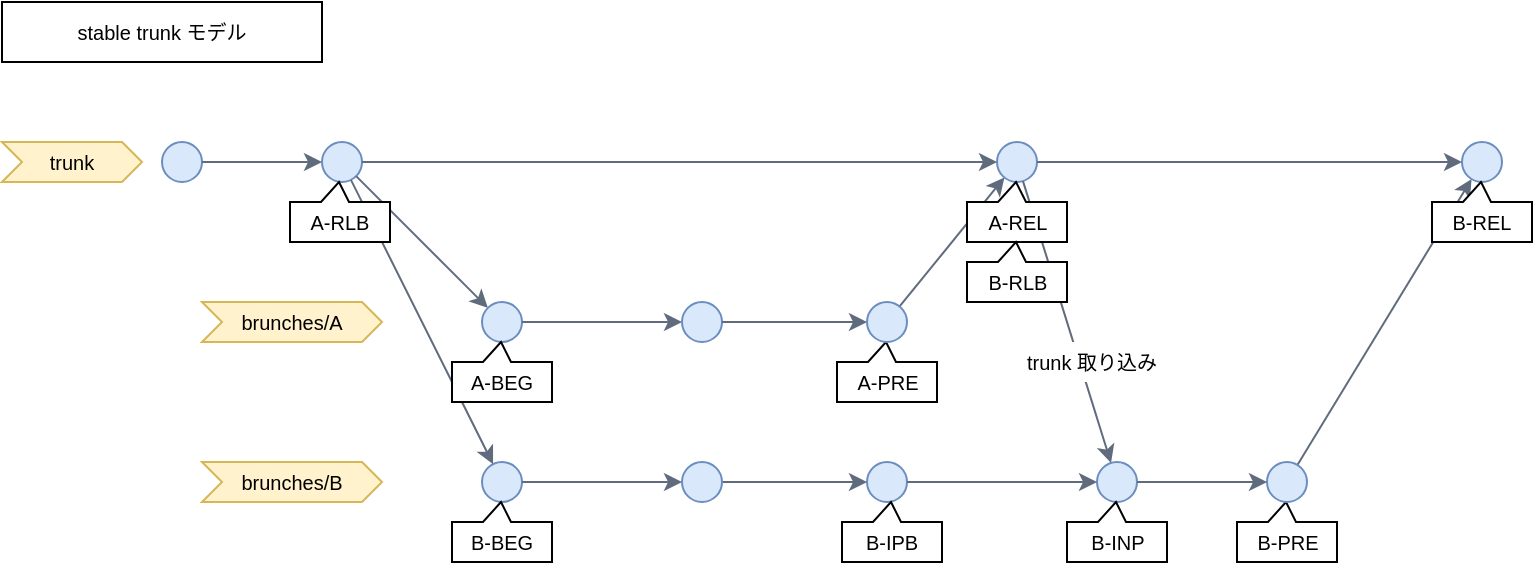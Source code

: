 <mxfile version="13.0.9" type="github"><diagram id="N-TTgCM6oB2xTnWzLdeW" name="Page-1"><mxGraphModel dx="775" dy="462" grid="1" gridSize="10" guides="1" tooltips="1" connect="1" arrows="1" fold="1" page="1" pageScale="1" pageWidth="1169" pageHeight="827" math="0" shadow="0"><root><mxCell id="0"/><mxCell id="1" parent="0"/><mxCell id="tr28HIyx1xWUwM3TFkQG-1" value="" style="ellipse;whiteSpace=wrap;html=1;aspect=fixed;fillColor=#dae8fc;strokeColor=#6c8ebf;" vertex="1" parent="1"><mxGeometry x="100" y="80" width="20" height="20" as="geometry"/></mxCell><mxCell id="tr28HIyx1xWUwM3TFkQG-2" value="" style="ellipse;whiteSpace=wrap;html=1;aspect=fixed;fillColor=#dae8fc;strokeColor=#6c8ebf;" vertex="1" parent="1"><mxGeometry x="180" y="80" width="20" height="20" as="geometry"/></mxCell><mxCell id="tr28HIyx1xWUwM3TFkQG-5" value="" style="endArrow=classic;html=1;exitX=1;exitY=0.5;exitDx=0;exitDy=0;strokeColor=#606C7D;" edge="1" parent="1" source="tr28HIyx1xWUwM3TFkQG-1" target="tr28HIyx1xWUwM3TFkQG-2"><mxGeometry width="50" height="50" relative="1" as="geometry"><mxPoint x="150" y="160" as="sourcePoint"/><mxPoint x="200" y="110" as="targetPoint"/></mxGeometry></mxCell><mxCell id="tr28HIyx1xWUwM3TFkQG-8" value="" style="endArrow=classic;html=1;strokeColor=#606C7D;" edge="1" parent="1" source="tr28HIyx1xWUwM3TFkQG-2" target="tr28HIyx1xWUwM3TFkQG-9"><mxGeometry width="50" height="50" relative="1" as="geometry"><mxPoint x="180" y="150" as="sourcePoint"/><mxPoint x="240" y="150" as="targetPoint"/></mxGeometry></mxCell><mxCell id="tr28HIyx1xWUwM3TFkQG-9" value="" style="ellipse;whiteSpace=wrap;html=1;aspect=fixed;fillColor=#dae8fc;strokeColor=#6c8ebf;" vertex="1" parent="1"><mxGeometry x="260" y="160" width="20" height="20" as="geometry"/></mxCell><mxCell id="tr28HIyx1xWUwM3TFkQG-11" value="" style="endArrow=classic;html=1;strokeColor=#606C7D;" edge="1" parent="1" source="tr28HIyx1xWUwM3TFkQG-9" target="tr28HIyx1xWUwM3TFkQG-87"><mxGeometry width="50" height="50" relative="1" as="geometry"><mxPoint x="280" y="169.5" as="sourcePoint"/><mxPoint x="340" y="170" as="targetPoint"/></mxGeometry></mxCell><mxCell id="tr28HIyx1xWUwM3TFkQG-16" value="" style="ellipse;whiteSpace=wrap;html=1;aspect=fixed;fillColor=#dae8fc;strokeColor=#6c8ebf;perimeterSpacing=0;gradientColor=none;" vertex="1" parent="1"><mxGeometry x="517.5" y="80" width="20" height="20" as="geometry"/></mxCell><mxCell id="tr28HIyx1xWUwM3TFkQG-17" value="" style="endArrow=classic;html=1;strokeColor=#606C7D;" edge="1" parent="1" source="tr28HIyx1xWUwM3TFkQG-2" target="tr28HIyx1xWUwM3TFkQG-16"><mxGeometry width="50" height="50" relative="1" as="geometry"><mxPoint x="390" y="90" as="sourcePoint"/><mxPoint x="410" y="90" as="targetPoint"/></mxGeometry></mxCell><mxCell id="tr28HIyx1xWUwM3TFkQG-21" value="" style="endArrow=classic;html=1;strokeColor=#606C7D;" edge="1" parent="1" source="tr28HIyx1xWUwM3TFkQG-93" target="tr28HIyx1xWUwM3TFkQG-16"><mxGeometry width="50" height="50" relative="1" as="geometry"><mxPoint x="412.5" y="160" as="sourcePoint"/><mxPoint x="472.5" y="160.5" as="targetPoint"/></mxGeometry></mxCell><mxCell id="tr28HIyx1xWUwM3TFkQG-22" value="" style="ellipse;whiteSpace=wrap;html=1;aspect=fixed;fillColor=#dae8fc;strokeColor=#6c8ebf;" vertex="1" parent="1"><mxGeometry x="260" y="240" width="20" height="20" as="geometry"/></mxCell><mxCell id="tr28HIyx1xWUwM3TFkQG-23" value="" style="ellipse;whiteSpace=wrap;html=1;aspect=fixed;fillColor=#dae8fc;strokeColor=#6c8ebf;" vertex="1" parent="1"><mxGeometry x="452.5" y="240" width="20" height="20" as="geometry"/></mxCell><mxCell id="tr28HIyx1xWUwM3TFkQG-24" value="" style="endArrow=classic;html=1;strokeColor=#606C7D;" edge="1" parent="1" source="tr28HIyx1xWUwM3TFkQG-98" target="tr28HIyx1xWUwM3TFkQG-23"><mxGeometry width="50" height="50" relative="1" as="geometry"><mxPoint x="320" y="252.43" as="sourcePoint"/><mxPoint x="380" y="252.93" as="targetPoint"/></mxGeometry></mxCell><mxCell id="tr28HIyx1xWUwM3TFkQG-25" value="" style="endArrow=classic;html=1;strokeColor=#606C7D;" edge="1" target="tr28HIyx1xWUwM3TFkQG-22" parent="1" source="tr28HIyx1xWUwM3TFkQG-2"><mxGeometry width="50" height="50" relative="1" as="geometry"><mxPoint x="237.071" y="200.001" as="sourcePoint"/><mxPoint x="280" y="252.93" as="targetPoint"/></mxGeometry></mxCell><mxCell id="tr28HIyx1xWUwM3TFkQG-27" value="" style="ellipse;whiteSpace=wrap;html=1;aspect=fixed;fillColor=#dae8fc;strokeColor=#6c8ebf;" vertex="1" parent="1"><mxGeometry x="567.5" y="240" width="20" height="20" as="geometry"/></mxCell><mxCell id="tr28HIyx1xWUwM3TFkQG-29" value="" style="endArrow=classic;html=1;strokeColor=#606C7D;" edge="1" parent="1" source="tr28HIyx1xWUwM3TFkQG-23" target="tr28HIyx1xWUwM3TFkQG-27"><mxGeometry width="50" height="50" relative="1" as="geometry"><mxPoint x="552.5" y="250" as="sourcePoint"/><mxPoint x="592.5" y="250.21" as="targetPoint"/></mxGeometry></mxCell><mxCell id="tr28HIyx1xWUwM3TFkQG-30" value="" style="endArrow=classic;html=1;strokeColor=#606C7D;" edge="1" parent="1" source="tr28HIyx1xWUwM3TFkQG-16" target="tr28HIyx1xWUwM3TFkQG-27"><mxGeometry width="50" height="50" relative="1" as="geometry"><mxPoint x="522.071" y="162.929" as="sourcePoint"/><mxPoint x="587.929" y="97.071" as="targetPoint"/></mxGeometry></mxCell><mxCell id="tr28HIyx1xWUwM3TFkQG-35" value="" style="ellipse;whiteSpace=wrap;html=1;aspect=fixed;fillColor=#dae8fc;strokeColor=#6c8ebf;" vertex="1" parent="1"><mxGeometry x="750" y="80" width="20" height="20" as="geometry"/></mxCell><mxCell id="tr28HIyx1xWUwM3TFkQG-37" value="" style="endArrow=classic;html=1;strokeColor=#606C7D;" edge="1" parent="1" source="tr28HIyx1xWUwM3TFkQG-16" target="tr28HIyx1xWUwM3TFkQG-35"><mxGeometry width="50" height="50" relative="1" as="geometry"><mxPoint x="605" y="89.71" as="sourcePoint"/><mxPoint x="665" y="90.21" as="targetPoint"/></mxGeometry></mxCell><mxCell id="tr28HIyx1xWUwM3TFkQG-40" value="trunk" style="shape=step;perimeter=stepPerimeter;whiteSpace=wrap;html=1;fixedSize=1;fontSize=10;size=10;fillColor=#fff2cc;strokeColor=#d6b656;" vertex="1" parent="1"><mxGeometry x="20" y="80" width="70" height="20" as="geometry"/></mxCell><mxCell id="tr28HIyx1xWUwM3TFkQG-46" value="" style="endArrow=classic;html=1;strokeColor=#606C7D;" edge="1" parent="1" source="tr28HIyx1xWUwM3TFkQG-101" target="tr28HIyx1xWUwM3TFkQG-35"><mxGeometry width="50" height="50" relative="1" as="geometry"><mxPoint x="531.61" y="162.496" as="sourcePoint"/><mxPoint x="588.43" y="97.539" as="targetPoint"/></mxGeometry></mxCell><mxCell id="tr28HIyx1xWUwM3TFkQG-54" value="&lt;div&gt;A-BEG&lt;/div&gt;" style="shape=callout;whiteSpace=wrap;html=1;perimeter=calloutPerimeter;gradientColor=none;fontSize=10;position2=0.51;direction=west;size=10;position=0.41;base=14;" vertex="1" parent="1"><mxGeometry x="245" y="180" width="50" height="30" as="geometry"/></mxCell><mxCell id="tr28HIyx1xWUwM3TFkQG-55" value="brunches/A" style="shape=step;perimeter=stepPerimeter;whiteSpace=wrap;html=1;fixedSize=1;fontSize=10;size=10;fillColor=#fff2cc;strokeColor=#d6b656;" vertex="1" parent="1"><mxGeometry x="120" y="160" width="90" height="20" as="geometry"/></mxCell><mxCell id="tr28HIyx1xWUwM3TFkQG-56" value="brunches/B" style="shape=step;perimeter=stepPerimeter;whiteSpace=wrap;html=1;fixedSize=1;fontSize=10;size=10;fillColor=#fff2cc;strokeColor=#d6b656;" vertex="1" parent="1"><mxGeometry x="120" y="240" width="90" height="20" as="geometry"/></mxCell><mxCell id="tr28HIyx1xWUwM3TFkQG-57" value="&lt;div&gt;B-BEG&lt;/div&gt;" style="shape=callout;whiteSpace=wrap;html=1;perimeter=calloutPerimeter;gradientColor=none;fontSize=10;position2=0.51;direction=west;size=10;position=0.41;base=14;" vertex="1" parent="1"><mxGeometry x="245" y="260" width="50" height="30" as="geometry"/></mxCell><mxCell id="tr28HIyx1xWUwM3TFkQG-58" value="&lt;div&gt;A-PRE&lt;/div&gt;" style="shape=callout;whiteSpace=wrap;html=1;perimeter=calloutPerimeter;gradientColor=none;fontSize=10;position2=0.51;direction=west;size=10;position=0.41;base=14;" vertex="1" parent="1"><mxGeometry x="437.5" y="180" width="50" height="30" as="geometry"/></mxCell><mxCell id="tr28HIyx1xWUwM3TFkQG-59" value="&lt;div&gt;A-RLB&lt;/div&gt;" style="shape=callout;whiteSpace=wrap;html=1;perimeter=calloutPerimeter;gradientColor=none;fontSize=10;position2=0.51;direction=west;size=10;position=0.41;base=14;" vertex="1" parent="1"><mxGeometry x="164" y="100" width="50" height="30" as="geometry"/></mxCell><mxCell id="tr28HIyx1xWUwM3TFkQG-62" value="&lt;div&gt;A-REL&lt;/div&gt;" style="shape=callout;whiteSpace=wrap;html=1;perimeter=calloutPerimeter;gradientColor=none;fontSize=10;position2=0.51;direction=west;size=10;position=0.41;base=14;" vertex="1" parent="1"><mxGeometry x="502.5" y="100" width="50" height="30" as="geometry"/></mxCell><mxCell id="tr28HIyx1xWUwM3TFkQG-63" value="&lt;div&gt;B-REL&lt;/div&gt;" style="shape=callout;whiteSpace=wrap;html=1;perimeter=calloutPerimeter;gradientColor=none;fontSize=10;position2=0.51;direction=west;size=10;position=0.41;base=14;" vertex="1" parent="1"><mxGeometry x="735" y="100" width="50" height="30" as="geometry"/></mxCell><mxCell id="tr28HIyx1xWUwM3TFkQG-64" value="&lt;div&gt;B-PRE&lt;/div&gt;" style="shape=callout;whiteSpace=wrap;html=1;perimeter=calloutPerimeter;gradientColor=none;fontSize=10;position2=0.51;direction=west;size=10;position=0.41;base=14;" vertex="1" parent="1"><mxGeometry x="637.5" y="260" width="50" height="30" as="geometry"/></mxCell><mxCell id="tr28HIyx1xWUwM3TFkQG-66" value="trunk 取り込み" style="text;html=1;strokeColor=none;fillColor=#ffffff;align=center;verticalAlign=middle;whiteSpace=wrap;rounded=0;fontSize=10;spacing=1;" vertex="1" parent="1"><mxGeometry x="530" y="180" width="70" height="20" as="geometry"/></mxCell><mxCell id="tr28HIyx1xWUwM3TFkQG-68" value="stable trunk モデル" style="rounded=0;whiteSpace=wrap;html=1;fillColor=#ffffff;gradientColor=none;fontSize=10;" vertex="1" parent="1"><mxGeometry x="20" y="10" width="160" height="30" as="geometry"/></mxCell><mxCell id="tr28HIyx1xWUwM3TFkQG-87" value="" style="ellipse;whiteSpace=wrap;html=1;aspect=fixed;fillColor=#dae8fc;strokeColor=#6c8ebf;" vertex="1" parent="1"><mxGeometry x="360" y="160" width="20" height="20" as="geometry"/></mxCell><mxCell id="tr28HIyx1xWUwM3TFkQG-88" value="" style="endArrow=classic;html=1;strokeColor=#606C7D;" edge="1" parent="1" source="tr28HIyx1xWUwM3TFkQG-87" target="tr28HIyx1xWUwM3TFkQG-93"><mxGeometry width="50" height="50" relative="1" as="geometry"><mxPoint x="410" y="170" as="sourcePoint"/><mxPoint x="440" y="170" as="targetPoint"/></mxGeometry></mxCell><mxCell id="tr28HIyx1xWUwM3TFkQG-92" value="&lt;div&gt;B-IPB&lt;/div&gt;" style="shape=callout;whiteSpace=wrap;html=1;perimeter=calloutPerimeter;gradientColor=none;fontSize=10;position2=0.51;direction=west;size=10;position=0.41;base=14;" vertex="1" parent="1"><mxGeometry x="440" y="260" width="50" height="30" as="geometry"/></mxCell><mxCell id="tr28HIyx1xWUwM3TFkQG-93" value="" style="ellipse;whiteSpace=wrap;html=1;aspect=fixed;fillColor=#dae8fc;strokeColor=#6c8ebf;" vertex="1" parent="1"><mxGeometry x="452.5" y="160" width="20" height="20" as="geometry"/></mxCell><mxCell id="tr28HIyx1xWUwM3TFkQG-96" value="&lt;div&gt;B-INP&lt;/div&gt;" style="shape=callout;whiteSpace=wrap;html=1;perimeter=calloutPerimeter;gradientColor=none;fontSize=10;position2=0.51;direction=west;size=10;position=0.41;base=14;" vertex="1" parent="1"><mxGeometry x="552.5" y="260" width="50" height="30" as="geometry"/></mxCell><mxCell id="tr28HIyx1xWUwM3TFkQG-98" value="" style="ellipse;whiteSpace=wrap;html=1;aspect=fixed;fillColor=#dae8fc;strokeColor=#6c8ebf;" vertex="1" parent="1"><mxGeometry x="360" y="240" width="20" height="20" as="geometry"/></mxCell><mxCell id="tr28HIyx1xWUwM3TFkQG-99" value="" style="endArrow=classic;html=1;strokeColor=#606C7D;" edge="1" parent="1" source="tr28HIyx1xWUwM3TFkQG-22" target="tr28HIyx1xWUwM3TFkQG-98"><mxGeometry width="50" height="50" relative="1" as="geometry"><mxPoint x="280" y="250" as="sourcePoint"/><mxPoint x="520" y="250" as="targetPoint"/></mxGeometry></mxCell><mxCell id="tr28HIyx1xWUwM3TFkQG-101" value="" style="ellipse;whiteSpace=wrap;html=1;aspect=fixed;fillColor=#dae8fc;strokeColor=#6c8ebf;" vertex="1" parent="1"><mxGeometry x="652.5" y="240" width="20" height="20" as="geometry"/></mxCell><mxCell id="tr28HIyx1xWUwM3TFkQG-102" value="" style="endArrow=classic;html=1;strokeColor=#606C7D;" edge="1" parent="1" source="tr28HIyx1xWUwM3TFkQG-27" target="tr28HIyx1xWUwM3TFkQG-101"><mxGeometry width="50" height="50" relative="1" as="geometry"><mxPoint x="577.5" y="253" as="sourcePoint"/><mxPoint x="637.5" y="210" as="targetPoint"/></mxGeometry></mxCell><mxCell id="tr28HIyx1xWUwM3TFkQG-103" value="&lt;div&gt;B-RLB&lt;/div&gt;" style="shape=callout;whiteSpace=wrap;html=1;perimeter=calloutPerimeter;gradientColor=none;fontSize=10;position2=0.51;direction=west;size=10;position=0.41;base=14;" vertex="1" parent="1"><mxGeometry x="502.5" y="130" width="50" height="30" as="geometry"/></mxCell></root></mxGraphModel></diagram></mxfile>